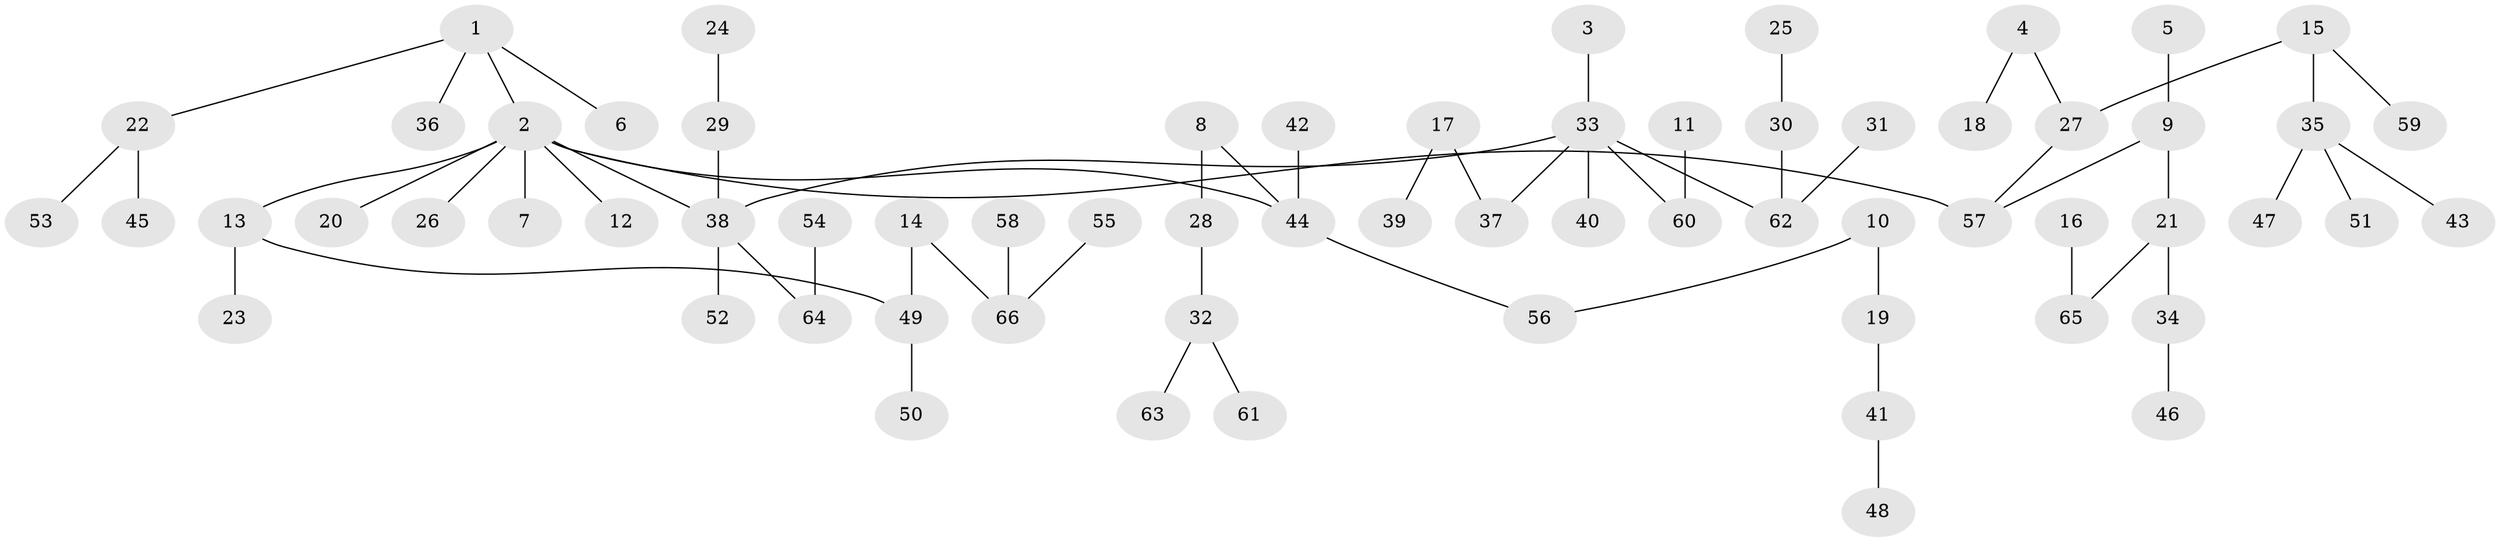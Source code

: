// original degree distribution, {8: 0.007633587786259542, 4: 0.0916030534351145, 5: 0.015267175572519083, 6: 0.007633587786259542, 3: 0.17557251908396945, 2: 0.20610687022900764, 1: 0.4961832061068702}
// Generated by graph-tools (version 1.1) at 2025/50/03/09/25 03:50:16]
// undirected, 66 vertices, 65 edges
graph export_dot {
graph [start="1"]
  node [color=gray90,style=filled];
  1;
  2;
  3;
  4;
  5;
  6;
  7;
  8;
  9;
  10;
  11;
  12;
  13;
  14;
  15;
  16;
  17;
  18;
  19;
  20;
  21;
  22;
  23;
  24;
  25;
  26;
  27;
  28;
  29;
  30;
  31;
  32;
  33;
  34;
  35;
  36;
  37;
  38;
  39;
  40;
  41;
  42;
  43;
  44;
  45;
  46;
  47;
  48;
  49;
  50;
  51;
  52;
  53;
  54;
  55;
  56;
  57;
  58;
  59;
  60;
  61;
  62;
  63;
  64;
  65;
  66;
  1 -- 2 [weight=1.0];
  1 -- 6 [weight=1.0];
  1 -- 22 [weight=1.0];
  1 -- 36 [weight=1.0];
  2 -- 7 [weight=1.0];
  2 -- 12 [weight=1.0];
  2 -- 13 [weight=1.0];
  2 -- 20 [weight=1.0];
  2 -- 26 [weight=1.0];
  2 -- 38 [weight=1.0];
  2 -- 44 [weight=1.0];
  2 -- 57 [weight=1.0];
  3 -- 33 [weight=1.0];
  4 -- 18 [weight=1.0];
  4 -- 27 [weight=1.0];
  5 -- 9 [weight=1.0];
  8 -- 28 [weight=1.0];
  8 -- 44 [weight=1.0];
  9 -- 21 [weight=1.0];
  9 -- 57 [weight=1.0];
  10 -- 19 [weight=1.0];
  10 -- 56 [weight=1.0];
  11 -- 60 [weight=1.0];
  13 -- 23 [weight=1.0];
  13 -- 49 [weight=1.0];
  14 -- 49 [weight=1.0];
  14 -- 66 [weight=1.0];
  15 -- 27 [weight=1.0];
  15 -- 35 [weight=1.0];
  15 -- 59 [weight=1.0];
  16 -- 65 [weight=1.0];
  17 -- 37 [weight=1.0];
  17 -- 39 [weight=1.0];
  19 -- 41 [weight=1.0];
  21 -- 34 [weight=1.0];
  21 -- 65 [weight=1.0];
  22 -- 45 [weight=1.0];
  22 -- 53 [weight=1.0];
  24 -- 29 [weight=1.0];
  25 -- 30 [weight=1.0];
  27 -- 57 [weight=1.0];
  28 -- 32 [weight=1.0];
  29 -- 38 [weight=1.0];
  30 -- 62 [weight=1.0];
  31 -- 62 [weight=1.0];
  32 -- 61 [weight=1.0];
  32 -- 63 [weight=1.0];
  33 -- 37 [weight=1.0];
  33 -- 38 [weight=1.0];
  33 -- 40 [weight=1.0];
  33 -- 60 [weight=1.0];
  33 -- 62 [weight=1.0];
  34 -- 46 [weight=1.0];
  35 -- 43 [weight=1.0];
  35 -- 47 [weight=1.0];
  35 -- 51 [weight=1.0];
  38 -- 52 [weight=1.0];
  38 -- 64 [weight=1.0];
  41 -- 48 [weight=1.0];
  42 -- 44 [weight=1.0];
  44 -- 56 [weight=1.0];
  49 -- 50 [weight=1.0];
  54 -- 64 [weight=1.0];
  55 -- 66 [weight=1.0];
  58 -- 66 [weight=1.0];
}
